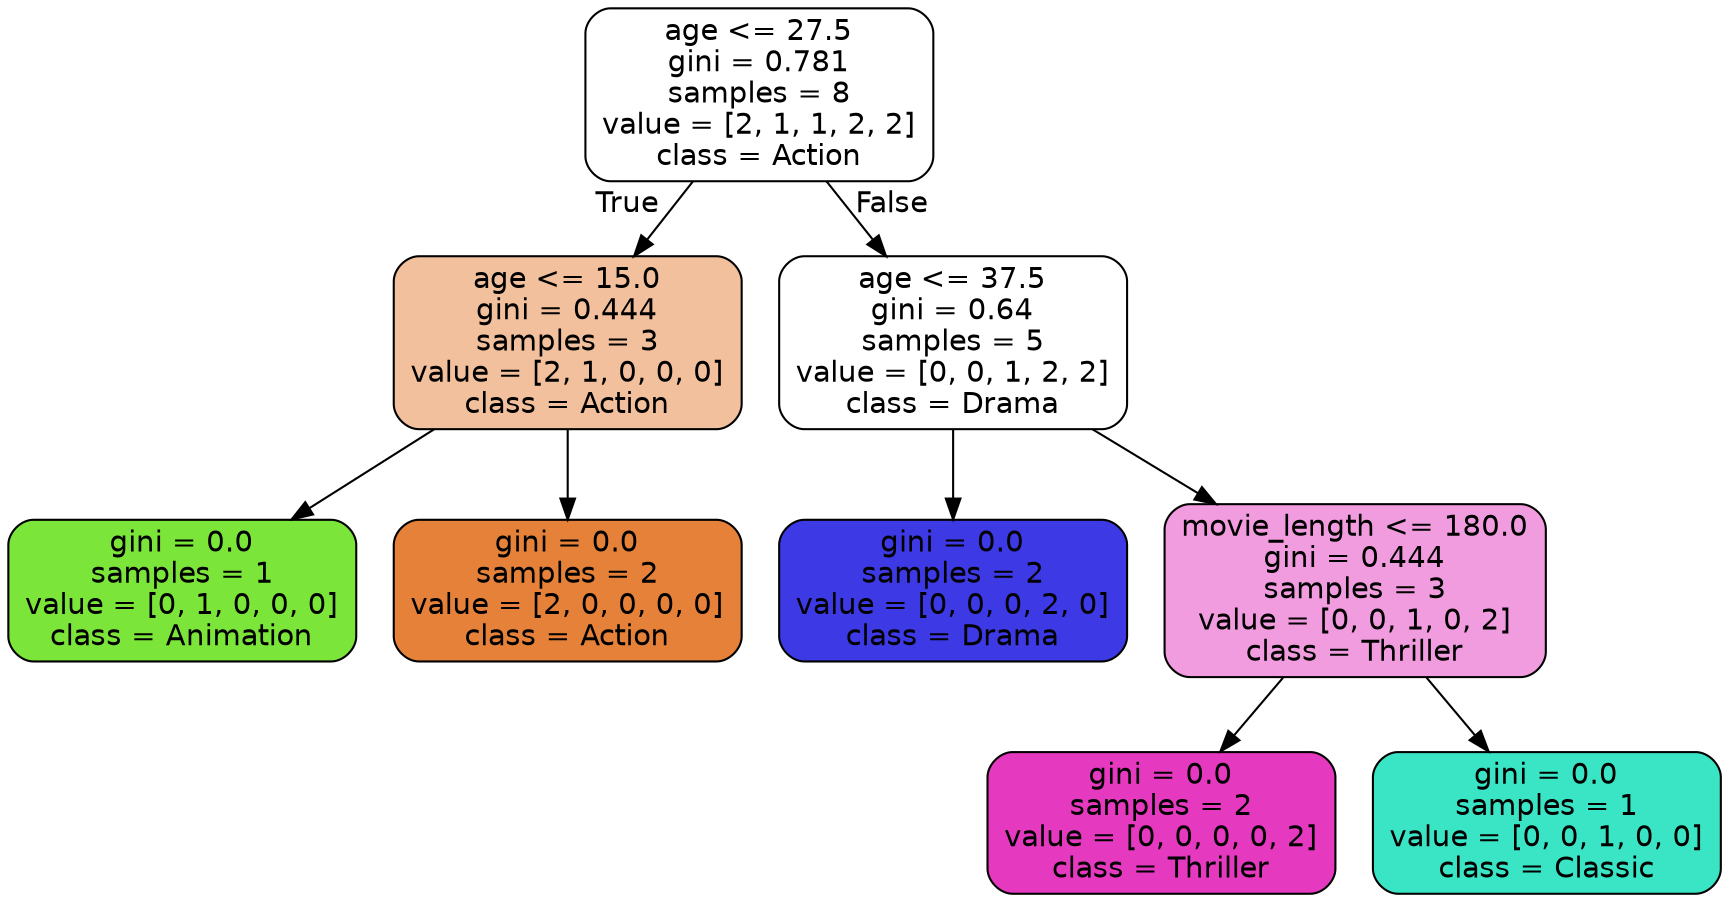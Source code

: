 digraph Tree {
node [shape=box, style="filled, rounded", color="black", fontname="helvetica"] ;
edge [fontname="helvetica"] ;
0 [label="age <= 27.5\ngini = 0.781\nsamples = 8\nvalue = [2, 1, 1, 2, 2]\nclass = Action", fillcolor="#ffffff"] ;
1 [label="age <= 15.0\ngini = 0.444\nsamples = 3\nvalue = [2, 1, 0, 0, 0]\nclass = Action", fillcolor="#f2c09c"] ;
0 -> 1 [labeldistance=2.5, labelangle=45, headlabel="True"] ;
2 [label="gini = 0.0\nsamples = 1\nvalue = [0, 1, 0, 0, 0]\nclass = Animation", fillcolor="#7be539"] ;
1 -> 2 ;
3 [label="gini = 0.0\nsamples = 2\nvalue = [2, 0, 0, 0, 0]\nclass = Action", fillcolor="#e58139"] ;
1 -> 3 ;
4 [label="age <= 37.5\ngini = 0.64\nsamples = 5\nvalue = [0, 0, 1, 2, 2]\nclass = Drama", fillcolor="#ffffff"] ;
0 -> 4 [labeldistance=2.5, labelangle=-45, headlabel="False"] ;
5 [label="gini = 0.0\nsamples = 2\nvalue = [0, 0, 0, 2, 0]\nclass = Drama", fillcolor="#3c39e5"] ;
4 -> 5 ;
6 [label="movie_length <= 180.0\ngini = 0.444\nsamples = 3\nvalue = [0, 0, 1, 0, 2]\nclass = Thriller", fillcolor="#f29ce0"] ;
4 -> 6 ;
7 [label="gini = 0.0\nsamples = 2\nvalue = [0, 0, 0, 0, 2]\nclass = Thriller", fillcolor="#e539c0"] ;
6 -> 7 ;
8 [label="gini = 0.0\nsamples = 1\nvalue = [0, 0, 1, 0, 0]\nclass = Classic", fillcolor="#39e5c5"] ;
6 -> 8 ;
}